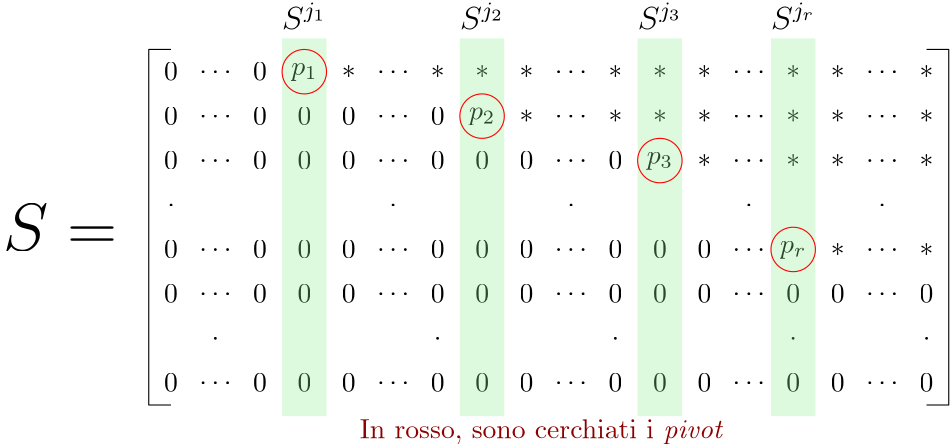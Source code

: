 <?xml version="1.0"?>
<!DOCTYPE ipe SYSTEM "ipe.dtd">
<ipe version="70218" creator="Ipe 7.2.28">
<info created="D:20231204204144" modified="D:20231204204905"/>
<ipestyle name="basic">
<symbol name="arrow/arc(spx)">
<path stroke="sym-stroke" fill="sym-stroke" pen="sym-pen">
0 0 m
-1 0.333 l
-1 -0.333 l
h
</path>
</symbol>
<symbol name="arrow/farc(spx)">
<path stroke="sym-stroke" fill="white" pen="sym-pen">
0 0 m
-1 0.333 l
-1 -0.333 l
h
</path>
</symbol>
<symbol name="arrow/ptarc(spx)">
<path stroke="sym-stroke" fill="sym-stroke" pen="sym-pen">
0 0 m
-1 0.333 l
-0.8 0 l
-1 -0.333 l
h
</path>
</symbol>
<symbol name="arrow/fptarc(spx)">
<path stroke="sym-stroke" fill="white" pen="sym-pen">
0 0 m
-1 0.333 l
-0.8 0 l
-1 -0.333 l
h
</path>
</symbol>
<symbol name="mark/circle(sx)" transformations="translations">
<path fill="sym-stroke">
0.6 0 0 0.6 0 0 e
0.4 0 0 0.4 0 0 e
</path>
</symbol>
<symbol name="mark/disk(sx)" transformations="translations">
<path fill="sym-stroke">
0.6 0 0 0.6 0 0 e
</path>
</symbol>
<symbol name="mark/fdisk(sfx)" transformations="translations">
<group>
<path fill="sym-fill">
0.5 0 0 0.5 0 0 e
</path>
<path fill="sym-stroke" fillrule="eofill">
0.6 0 0 0.6 0 0 e
0.4 0 0 0.4 0 0 e
</path>
</group>
</symbol>
<symbol name="mark/box(sx)" transformations="translations">
<path fill="sym-stroke" fillrule="eofill">
-0.6 -0.6 m
0.6 -0.6 l
0.6 0.6 l
-0.6 0.6 l
h
-0.4 -0.4 m
0.4 -0.4 l
0.4 0.4 l
-0.4 0.4 l
h
</path>
</symbol>
<symbol name="mark/square(sx)" transformations="translations">
<path fill="sym-stroke">
-0.6 -0.6 m
0.6 -0.6 l
0.6 0.6 l
-0.6 0.6 l
h
</path>
</symbol>
<symbol name="mark/fsquare(sfx)" transformations="translations">
<group>
<path fill="sym-fill">
-0.5 -0.5 m
0.5 -0.5 l
0.5 0.5 l
-0.5 0.5 l
h
</path>
<path fill="sym-stroke" fillrule="eofill">
-0.6 -0.6 m
0.6 -0.6 l
0.6 0.6 l
-0.6 0.6 l
h
-0.4 -0.4 m
0.4 -0.4 l
0.4 0.4 l
-0.4 0.4 l
h
</path>
</group>
</symbol>
<symbol name="mark/cross(sx)" transformations="translations">
<group>
<path fill="sym-stroke">
-0.43 -0.57 m
0.57 0.43 l
0.43 0.57 l
-0.57 -0.43 l
h
</path>
<path fill="sym-stroke">
-0.43 0.57 m
0.57 -0.43 l
0.43 -0.57 l
-0.57 0.43 l
h
</path>
</group>
</symbol>
<symbol name="arrow/fnormal(spx)">
<path stroke="sym-stroke" fill="white" pen="sym-pen">
0 0 m
-1 0.333 l
-1 -0.333 l
h
</path>
</symbol>
<symbol name="arrow/pointed(spx)">
<path stroke="sym-stroke" fill="sym-stroke" pen="sym-pen">
0 0 m
-1 0.333 l
-0.8 0 l
-1 -0.333 l
h
</path>
</symbol>
<symbol name="arrow/fpointed(spx)">
<path stroke="sym-stroke" fill="white" pen="sym-pen">
0 0 m
-1 0.333 l
-0.8 0 l
-1 -0.333 l
h
</path>
</symbol>
<symbol name="arrow/linear(spx)">
<path stroke="sym-stroke" pen="sym-pen">
-1 0.333 m
0 0 l
-1 -0.333 l
</path>
</symbol>
<symbol name="arrow/fdouble(spx)">
<path stroke="sym-stroke" fill="white" pen="sym-pen">
0 0 m
-1 0.333 l
-1 -0.333 l
h
-1 0 m
-2 0.333 l
-2 -0.333 l
h
</path>
</symbol>
<symbol name="arrow/double(spx)">
<path stroke="sym-stroke" fill="sym-stroke" pen="sym-pen">
0 0 m
-1 0.333 l
-1 -0.333 l
h
-1 0 m
-2 0.333 l
-2 -0.333 l
h
</path>
</symbol>
<symbol name="arrow/mid-normal(spx)">
<path stroke="sym-stroke" fill="sym-stroke" pen="sym-pen">
0.5 0 m
-0.5 0.333 l
-0.5 -0.333 l
h
</path>
</symbol>
<symbol name="arrow/mid-fnormal(spx)">
<path stroke="sym-stroke" fill="white" pen="sym-pen">
0.5 0 m
-0.5 0.333 l
-0.5 -0.333 l
h
</path>
</symbol>
<symbol name="arrow/mid-pointed(spx)">
<path stroke="sym-stroke" fill="sym-stroke" pen="sym-pen">
0.5 0 m
-0.5 0.333 l
-0.3 0 l
-0.5 -0.333 l
h
</path>
</symbol>
<symbol name="arrow/mid-fpointed(spx)">
<path stroke="sym-stroke" fill="white" pen="sym-pen">
0.5 0 m
-0.5 0.333 l
-0.3 0 l
-0.5 -0.333 l
h
</path>
</symbol>
<symbol name="arrow/mid-double(spx)">
<path stroke="sym-stroke" fill="sym-stroke" pen="sym-pen">
1 0 m
0 0.333 l
0 -0.333 l
h
0 0 m
-1 0.333 l
-1 -0.333 l
h
</path>
</symbol>
<symbol name="arrow/mid-fdouble(spx)">
<path stroke="sym-stroke" fill="white" pen="sym-pen">
1 0 m
0 0.333 l
0 -0.333 l
h
0 0 m
-1 0.333 l
-1 -0.333 l
h
</path>
</symbol>
<anglesize name="22.5 deg" value="22.5"/>
<anglesize name="30 deg" value="30"/>
<anglesize name="45 deg" value="45"/>
<anglesize name="60 deg" value="60"/>
<anglesize name="90 deg" value="90"/>
<arrowsize name="large" value="10"/>
<arrowsize name="small" value="5"/>
<arrowsize name="tiny" value="3"/>
<color name="blue" value="0 0 1"/>
<color name="brown" value="0.647 0.165 0.165"/>
<color name="darkblue" value="0 0 0.545"/>
<color name="darkcyan" value="0 0.545 0.545"/>
<color name="darkgray" value="0.663"/>
<color name="darkgreen" value="0 0.392 0"/>
<color name="darkmagenta" value="0.545 0 0.545"/>
<color name="darkorange" value="1 0.549 0"/>
<color name="darkred" value="0.545 0 0"/>
<color name="gold" value="1 0.843 0"/>
<color name="gray" value="0.745"/>
<color name="green" value="0 1 0"/>
<color name="lightblue" value="0.678 0.847 0.902"/>
<color name="lightcyan" value="0.878 1 1"/>
<color name="lightgray" value="0.827"/>
<color name="lightgreen" value="0.565 0.933 0.565"/>
<color name="lightyellow" value="1 1 0.878"/>
<color name="navy" value="0 0 0.502"/>
<color name="orange" value="1 0.647 0"/>
<color name="pink" value="1 0.753 0.796"/>
<color name="purple" value="0.627 0.125 0.941"/>
<color name="red" value="1 0 0"/>
<color name="seagreen" value="0.18 0.545 0.341"/>
<color name="turquoise" value="0.251 0.878 0.816"/>
<color name="violet" value="0.933 0.51 0.933"/>
<color name="yellow" value="1 1 0"/>
<dashstyle name="dash dot dotted" value="[4 2 1 2 1 2] 0"/>
<dashstyle name="dash dotted" value="[4 2 1 2] 0"/>
<dashstyle name="dashed" value="[4] 0"/>
<dashstyle name="dotted" value="[1 3] 0"/>
<gridsize name="10 pts (~3.5 mm)" value="10"/>
<gridsize name="14 pts (~5 mm)" value="14"/>
<gridsize name="16 pts (~6 mm)" value="16"/>
<gridsize name="20 pts (~7 mm)" value="20"/>
<gridsize name="28 pts (~10 mm)" value="28"/>
<gridsize name="32 pts (~12 mm)" value="32"/>
<gridsize name="4 pts" value="4"/>
<gridsize name="56 pts (~20 mm)" value="56"/>
<gridsize name="8 pts (~3 mm)" value="8"/>
<opacity name="10%" value="0.1"/>
<opacity name="30%" value="0.3"/>
<opacity name="50%" value="0.5"/>
<opacity name="75%" value="0.75"/>
<pen name="fat" value="1.2"/>
<pen name="heavier" value="0.8"/>
<pen name="ultrafat" value="2"/>
<symbolsize name="large" value="5"/>
<symbolsize name="small" value="2"/>
<symbolsize name="tiny" value="1.1"/>
<textsize name="Huge" value="\Huge"/>
<textsize name="LARGE" value="\LARGE"/>
<textsize name="Large" value="\Large"/>
<textsize name="footnote" value="\footnotesize"/>
<textsize name="huge" value="\huge"/>
<textsize name="large" value="\large"/>
<textsize name="script" value="\scriptsize"/>
<textsize name="small" value="\small"/>
<textsize name="tiny" value="\tiny"/>
<textstyle name="center" begin="\begin{center}" end="\end{center}"/>
<textstyle name="item" begin="\begin{itemize}\item{}" end="\end{itemize}"/>
<textstyle name="itemize" begin="\begin{itemize}" end="\end{itemize}"/>
<tiling name="falling" angle="-60" step="4" width="1"/>
<tiling name="rising" angle="30" step="4" width="1"/>
</ipestyle>
<page>
<layer name="alpha"/>
<view layers="alpha" active="alpha"/>
<text layer="alpha" transformations="translations" pos="120 760" stroke="black" type="label" width="4.981" height="6.42" depth="0" halign="center" valign="center" style="math">0</text>
<text matrix="1 0 0 1 16 0" transformations="translations" pos="120 760" stroke="black" type="label" width="11.623" height="1.052" depth="0" halign="center" valign="center" style="math">\dots</text>
<text matrix="1 0 0 1 32 0" transformations="translations" pos="120 760" stroke="black" type="label" width="4.981" height="6.42" depth="0" halign="center" valign="center" style="math">0</text>
<text matrix="1 0 0 1 48 0" transformations="translations" pos="120 760" stroke="black" type="label" width="9.482" height="4.297" depth="1.93" halign="center" valign="center" style="math">p_1</text>
<text matrix="1 0 0 1 0 -16" transformations="translations" pos="120 760" stroke="black" type="label" width="4.981" height="6.42" depth="0" halign="center" valign="center" style="math">0</text>
<text matrix="1 0 0 1 32 -16" transformations="translations" pos="120 760" stroke="black" type="label" width="4.981" height="6.42" depth="0" halign="center" valign="center" style="math">0</text>
<text matrix="1 0 0 1 16 -16" transformations="translations" pos="120 760" stroke="black" type="label" width="11.623" height="1.052" depth="0" halign="center" valign="center" style="math">\dots</text>
<text matrix="1 0 0 1 48 -16" transformations="translations" pos="120 760" stroke="black" type="label" width="4.981" height="6.42" depth="0" halign="center" valign="center" style="math">0</text>
<text matrix="1 0 0 1 64 0" transformations="translations" pos="120 760" stroke="black" type="label" width="4.981" height="4.635" depth="0" halign="center" valign="center" style="math">*</text>
<text matrix="1 0 0 1 64 -16" transformations="translations" pos="120 760" stroke="black" type="label" width="4.981" height="6.42" depth="0" halign="center" valign="center" style="math">0</text>
<text matrix="1 0 0 1 80 0" transformations="translations" pos="120 760" stroke="black" type="label" width="11.623" height="1.052" depth="0" halign="center" valign="center" style="math">\dots</text>
<text matrix="1 0 0 1 80 -16" transformations="translations" pos="120 760" stroke="black" type="label" width="11.623" height="1.052" depth="0" halign="center" valign="center" style="math">\dots</text>
<text matrix="1 0 0 1 96 0" transformations="translations" pos="120 760" stroke="black" type="label" width="4.981" height="4.635" depth="0" halign="center" valign="center" style="math">*</text>
<text matrix="1 0 0 1 96 -16" transformations="translations" pos="120 760" stroke="black" type="label" width="4.981" height="6.42" depth="0" halign="center" valign="center" style="math">0</text>
<text matrix="1 0 0 1 112 -16" transformations="translations" pos="120 760" stroke="black" type="label" width="9.482" height="4.297" depth="1.93" halign="center" valign="center" style="math">p_2</text>
<text matrix="1 0 0 1 112 0" transformations="translations" pos="120 760" stroke="black" type="label" width="4.981" height="4.635" depth="0" halign="center" valign="center" style="math">*</text>
<text matrix="1 0 0 1 128 -16" transformations="translations" pos="120 760" stroke="black" type="label" width="4.981" height="4.635" depth="0" halign="center" valign="center" style="math">*</text>
<text matrix="1 0 0 1 144 -16" transformations="translations" pos="120 760" stroke="black" type="label" width="11.623" height="1.052" depth="0" halign="center" valign="center" style="math">\dots</text>
<text matrix="1 0 0 1 160 -16" transformations="translations" pos="120 760" stroke="black" type="label" width="4.981" height="4.635" depth="0" halign="center" valign="center" style="math">*</text>
<text matrix="1 0 0 1 128 0" transformations="translations" pos="120 760" stroke="black" type="label" width="4.981" height="4.635" depth="0" halign="center" valign="center" style="math">*</text>
<text matrix="1 0 0 1 144 0" transformations="translations" pos="120 760" stroke="black" type="label" width="11.623" height="1.052" depth="0" halign="center" valign="center" style="math">\dots</text>
<text matrix="1 0 0 1 160 0" transformations="translations" pos="120 760" stroke="black" type="label" width="4.981" height="4.635" depth="0" halign="center" valign="center" style="math">*</text>
<text matrix="1 0 0 1 0 -32" transformations="translations" pos="120 760" stroke="black" type="label" width="4.981" height="6.42" depth="0" halign="center" valign="center" style="math">0</text>
<text matrix="1 0 0 1 32 -32" transformations="translations" pos="120 760" stroke="black" type="label" width="4.981" height="6.42" depth="0" halign="center" valign="center" style="math">0</text>
<text matrix="1 0 0 1 16 -32" transformations="translations" pos="120 760" stroke="black" type="label" width="11.623" height="1.052" depth="0" halign="center" valign="center" style="math">\dots</text>
<text matrix="1 0 0 1 48 -32" transformations="translations" pos="120 760" stroke="black" type="label" width="4.981" height="6.42" depth="0" halign="center" valign="center" style="math">0</text>
<text matrix="1 0 0 1 64 -32" transformations="translations" pos="120 760" stroke="black" type="label" width="4.981" height="6.42" depth="0" halign="center" valign="center" style="math">0</text>
<text matrix="1 0 0 1 80 -32" transformations="translations" pos="120 760" stroke="black" type="label" width="11.623" height="1.052" depth="0" halign="center" valign="center" style="math">\dots</text>
<text matrix="1 0 0 1 96 -32" transformations="translations" pos="120 760" stroke="black" type="label" width="4.981" height="6.42" depth="0" halign="center" valign="center" style="math">0</text>
<text matrix="1 0 0 1 112 -32" transformations="translations" pos="120 760" stroke="black" type="label" width="4.981" height="6.42" depth="0" halign="center" valign="center" style="math">0</text>
<text matrix="1 0 0 1 128 -32" transformations="translations" pos="120 760" stroke="black" type="label" width="4.981" height="6.42" depth="0" halign="center" valign="center" style="math">0</text>
<text matrix="1 0 0 1 144 -32" transformations="translations" pos="120 760" stroke="black" type="label" width="11.623" height="1.052" depth="0" halign="center" valign="center" style="math">\dots</text>
<text matrix="1 0 0 1 160 -32" transformations="translations" pos="120 760" stroke="black" type="label" width="4.981" height="6.42" depth="0" halign="center" valign="center" style="math">0</text>
<text matrix="1 0 0 1 176 -32" transformations="translations" pos="120 760" stroke="black" type="label" width="9.482" height="4.297" depth="1.93" halign="center" valign="center" style="math">p_3</text>
<text matrix="1 0 0 1 176 -16" transformations="translations" pos="120 760" stroke="black" type="label" width="4.981" height="4.635" depth="0" halign="center" valign="center" style="math">*</text>
<text matrix="1 0 0 1 176 0" transformations="translations" pos="120 760" stroke="black" type="label" width="4.981" height="4.635" depth="0" halign="center" valign="center" style="math">*</text>
<text matrix="1 0 0 1 192 -16" transformations="translations" pos="120 760" stroke="black" type="label" width="4.981" height="4.635" depth="0" halign="center" valign="center" style="math">*</text>
<text matrix="1 0 0 1 192 0" transformations="translations" pos="120 760" stroke="black" type="label" width="4.981" height="4.635" depth="0" halign="center" valign="center" style="math">*</text>
<text matrix="1 0 0 1 192 -32" transformations="translations" pos="120 760" stroke="black" type="label" width="4.981" height="4.635" depth="0" halign="center" valign="center" style="math">*</text>
<text matrix="1 0 0 1 208 0" transformations="translations" pos="120 760" stroke="black" type="label" width="11.623" height="1.052" depth="0" halign="center" valign="center" style="math">\dots</text>
<text matrix="1 0 0 1 208 -16" transformations="translations" pos="120 760" stroke="black" type="label" width="11.623" height="1.052" depth="0" halign="center" valign="center" style="math">\dots</text>
<text matrix="1 0 0 1 208 -32" transformations="translations" pos="120 760" stroke="black" type="label" width="11.623" height="1.052" depth="0" halign="center" valign="center" style="math">\dots</text>
<text matrix="1 0 0 1 0 -48" transformations="translations" pos="120 760" stroke="black" type="label" width="2.767" height="1.052" depth="0" halign="center" valign="center" style="math">.</text>
<text matrix="1 0 0 1 224 -16" transformations="translations" pos="120 760" stroke="black" type="label" width="4.981" height="4.635" depth="0" halign="center" valign="center" style="math">*</text>
<text matrix="1 0 0 1 224 0" transformations="translations" pos="120 760" stroke="black" type="label" width="4.981" height="4.635" depth="0" halign="center" valign="center" style="math">* </text>
<text matrix="1 0 0 1 224 -32" transformations="translations" pos="120 760" stroke="black" type="label" width="4.981" height="4.635" depth="0" halign="center" valign="center" style="math">*</text>
<text matrix="1 0 0 1 0 -64" transformations="translations" pos="120 760" stroke="black" type="label" width="4.981" height="6.42" depth="0" halign="center" valign="center" style="math">0</text>
<text matrix="1 0 0 1 32 -64" transformations="translations" pos="120 760" stroke="black" type="label" width="4.981" height="6.42" depth="0" halign="center" valign="center" style="math">0</text>
<text matrix="1 0 0 1 16 -64" transformations="translations" pos="120 760" stroke="black" type="label" width="11.623" height="1.052" depth="0" halign="center" valign="center" style="math">\dots</text>
<text matrix="1 0 0 1 48 -64" transformations="translations" pos="120 760" stroke="black" type="label" width="4.981" height="6.42" depth="0" halign="center" valign="center" style="math">0</text>
<text matrix="1 0 0 1 64 -64" transformations="translations" pos="120 760" stroke="black" type="label" width="4.981" height="6.42" depth="0" halign="center" valign="center" style="math">0</text>
<text matrix="1 0 0 1 80 -64" transformations="translations" pos="120 760" stroke="black" type="label" width="11.623" height="1.052" depth="0" halign="center" valign="center" style="math">\dots</text>
<text matrix="1 0 0 1 96 -64" transformations="translations" pos="120 760" stroke="black" type="label" width="4.981" height="6.42" depth="0" halign="center" valign="center" style="math">0</text>
<text matrix="1 0 0 1 112 -64" transformations="translations" pos="120 760" stroke="black" type="label" width="4.981" height="6.42" depth="0" halign="center" valign="center" style="math">0</text>
<text matrix="1 0 0 1 128 -64" transformations="translations" pos="120 760" stroke="black" type="label" width="4.981" height="6.42" depth="0" halign="center" valign="center" style="math">0</text>
<text matrix="1 0 0 1 144 -64" transformations="translations" pos="120 760" stroke="black" type="label" width="11.623" height="1.052" depth="0" halign="center" valign="center" style="math">\dots</text>
<text matrix="1 0 0 1 160 -64" transformations="translations" pos="120 760" stroke="black" type="label" width="4.981" height="6.42" depth="0" halign="center" valign="center" style="math">0</text>
<text matrix="1 0 0 1 224 -64" transformations="translations" pos="120 760" stroke="black" type="label" width="9.424" height="4.297" depth="1.93" halign="center" valign="center" style="math">p_r</text>
<text matrix="1 0 0 1 176 -64" transformations="translations" pos="120 760" stroke="black" type="label" width="4.981" height="6.42" depth="0" halign="center" valign="center" style="math">0</text>
<text matrix="1 0 0 1 192 -64" transformations="translations" pos="120 760" stroke="black" type="label" width="4.981" height="6.42" depth="0" halign="center" valign="center" style="math">0</text>
<text matrix="1 0 0 1 208 -64" transformations="translations" pos="120 760" stroke="black" type="label" width="11.623" height="1.052" depth="0" halign="center" valign="center" style="math">\dots</text>
<text matrix="1 0 0 1 240 -16" transformations="translations" pos="120 760" stroke="black" type="label" width="4.981" height="4.635" depth="0" halign="center" valign="center" style="math">*</text>
<text matrix="1 0 0 1 240 0" transformations="translations" pos="120 760" stroke="black" type="label" width="4.981" height="4.635" depth="0" halign="center" valign="center" style="math">*</text>
<text matrix="1 0 0 1 240 -32" transformations="translations" pos="120 760" stroke="black" type="label" width="4.981" height="4.635" depth="0" halign="center" valign="center" style="math">*</text>
<text matrix="1 0 0 1 240 -64" transformations="translations" pos="120 760" stroke="black" type="label" width="4.981" height="4.635" depth="0" halign="center" valign="center" style="math">*</text>
<text matrix="1 0 0 1 272 -16" transformations="translations" pos="120 760" stroke="black" type="label" width="4.981" height="4.635" depth="0" halign="center" valign="center" style="math">*</text>
<text matrix="1 0 0 1 272 0" transformations="translations" pos="120 760" stroke="black" type="label" width="4.981" height="4.635" depth="0" halign="center" valign="center" style="math">*</text>
<text matrix="1 0 0 1 272 -32" transformations="translations" pos="120 760" stroke="black" type="label" width="4.981" height="4.635" depth="0" halign="center" valign="center" style="math">*</text>
<text matrix="1 0 0 1 272 -64" transformations="translations" pos="120 760" stroke="black" type="label" width="4.981" height="4.635" depth="0" halign="center" valign="center" style="math">*</text>
<text matrix="1 0 0 1 256 0" transformations="translations" pos="120 760" stroke="black" type="label" width="11.623" height="1.052" depth="0" halign="center" valign="center" style="math">\dots</text>
<text matrix="1 0 0 1 256 -16" transformations="translations" pos="120 760" stroke="black" type="label" width="11.623" height="1.052" depth="0" halign="center" valign="center" style="math">\dots</text>
<text matrix="1 0 0 1 256 -32" transformations="translations" pos="120 760" stroke="black" type="label" width="11.623" height="1.052" depth="0" halign="center" valign="center" style="math">\dots</text>
<text matrix="1 0 0 1 256 -64" transformations="translations" pos="120 760" stroke="black" type="label" width="11.623" height="1.052" depth="0" halign="center" valign="center" style="math">\dots</text>
<text matrix="1 0 0 1 0 -80" transformations="translations" pos="120 760" stroke="black" type="label" width="4.981" height="6.42" depth="0" halign="center" valign="center" style="math">0</text>
<text matrix="1 0 0 1 32 -80" transformations="translations" pos="120 760" stroke="black" type="label" width="4.981" height="6.42" depth="0" halign="center" valign="center" style="math">0</text>
<text matrix="1 0 0 1 16 -80" transformations="translations" pos="120 760" stroke="black" type="label" width="11.623" height="1.052" depth="0" halign="center" valign="center" style="math">\dots</text>
<text matrix="1 0 0 1 48 -80" transformations="translations" pos="120 760" stroke="black" type="label" width="4.981" height="6.42" depth="0" halign="center" valign="center" style="math">0</text>
<text matrix="1 0 0 1 64 -80" transformations="translations" pos="120 760" stroke="black" type="label" width="4.981" height="6.42" depth="0" halign="center" valign="center" style="math">0</text>
<text matrix="1 0 0 1 80 -80" transformations="translations" pos="120 760" stroke="black" type="label" width="11.623" height="1.052" depth="0" halign="center" valign="center" style="math">\dots</text>
<text matrix="1 0 0 1 96 -80" transformations="translations" pos="120 760" stroke="black" type="label" width="4.981" height="6.42" depth="0" halign="center" valign="center" style="math">0</text>
<text matrix="1 0 0 1 112 -80" transformations="translations" pos="120 760" stroke="black" type="label" width="4.981" height="6.42" depth="0" halign="center" valign="center" style="math">0</text>
<text matrix="1 0 0 1 128 -80" transformations="translations" pos="120 760" stroke="black" type="label" width="4.981" height="6.42" depth="0" halign="center" valign="center" style="math">0</text>
<text matrix="1 0 0 1 144 -80" transformations="translations" pos="120 760" stroke="black" type="label" width="11.623" height="1.052" depth="0" halign="center" valign="center" style="math">\dots</text>
<text matrix="1 0 0 1 160 -80" transformations="translations" pos="120 760" stroke="black" type="label" width="4.981" height="6.42" depth="0" halign="center" valign="center" style="math">0</text>
<text matrix="1 0 0 1 176 -80" transformations="translations" pos="120 760" stroke="black" type="label" width="4.981" height="6.42" depth="0" halign="center" valign="center" style="math">0</text>
<text matrix="1 0 0 1 192 -80" transformations="translations" pos="120 760" stroke="black" type="label" width="4.981" height="6.42" depth="0" halign="center" valign="center" style="math">0</text>
<text matrix="1 0 0 1 208 -80" transformations="translations" pos="120 760" stroke="black" type="label" width="11.623" height="1.052" depth="0" halign="center" valign="center" style="math">\dots</text>
<text matrix="1 0 0 1 240 -80" transformations="translations" pos="120 760" stroke="black" type="label" width="4.981" height="6.42" depth="0" halign="center" valign="center" style="math">0</text>
<text matrix="1 0 0 1 272 -80" transformations="translations" pos="120 760" stroke="black" type="label" width="4.981" height="6.42" depth="0" halign="center" valign="center" style="math">0</text>
<text matrix="1 0 0 1 256 -80" transformations="translations" pos="120 760" stroke="black" type="label" width="11.623" height="1.052" depth="0" halign="center" valign="center" style="math">\dots</text>
<text matrix="1 0 0 1 224 -80" transformations="translations" pos="120 760" stroke="black" type="label" width="4.981" height="6.42" depth="0" halign="center" valign="center" style="math">0</text>
<text matrix="1 0 0 1 80 -48" transformations="translations" pos="120 760" stroke="black" type="label" width="2.767" height="1.052" depth="0" halign="center" valign="center" style="math">.</text>
<text matrix="1 0 0 1 144 -48" transformations="translations" pos="120 760" stroke="black" type="label" width="2.767" height="1.052" depth="0" halign="center" valign="center" style="math">.</text>
<text matrix="1 0 0 1 208 -48" transformations="translations" pos="120 760" stroke="black" type="label" width="2.767" height="1.052" depth="0" halign="center" valign="center" style="math">.</text>
<text matrix="1 0 0 1 256 -48" transformations="translations" pos="120 760" stroke="black" type="label" width="2.767" height="1.052" depth="0" halign="center" valign="center" style="math">.</text>
<text matrix="1 0 0 1 16 -96" transformations="translations" pos="120 760" stroke="black" type="label" width="2.767" height="1.052" depth="0" halign="center" valign="center" style="math">.</text>
<text matrix="1 0 0 1 96 -96" transformations="translations" pos="120 760" stroke="black" type="label" width="2.767" height="1.052" depth="0" halign="center" valign="center" style="math">.</text>
<text matrix="1 0 0 1 160 -96" transformations="translations" pos="120 760" stroke="black" type="label" width="2.767" height="1.052" depth="0" halign="center" valign="center" style="math">.</text>
<text matrix="1 0 0 1 224 -96" transformations="translations" pos="120 760" stroke="black" type="label" width="2.767" height="1.052" depth="0" halign="center" valign="center" style="math">.</text>
<text matrix="1 0 0 1 272 -96" transformations="translations" pos="120 760" stroke="black" type="label" width="2.767" height="1.052" depth="0" halign="center" valign="center" style="math">.</text>
<text matrix="1 0 0 1 0 -112" transformations="translations" pos="120 760" stroke="black" type="label" width="4.981" height="6.42" depth="0" halign="center" valign="center" style="math">0</text>
<text matrix="1 0 0 1 32 -112" transformations="translations" pos="120 760" stroke="black" type="label" width="4.981" height="6.42" depth="0" halign="center" valign="center" style="math">0</text>
<text matrix="1 0 0 1 16 -112" transformations="translations" pos="120 760" stroke="black" type="label" width="11.623" height="1.052" depth="0" halign="center" valign="center" style="math">\dots</text>
<text matrix="1 0 0 1 48 -112" transformations="translations" pos="120 760" stroke="black" type="label" width="4.981" height="6.42" depth="0" halign="center" valign="center" style="math">0</text>
<text matrix="1 0 0 1 64 -112" transformations="translations" pos="120 760" stroke="black" type="label" width="4.981" height="6.42" depth="0" halign="center" valign="center" style="math">0</text>
<text matrix="1 0 0 1 80 -112" transformations="translations" pos="120 760" stroke="black" type="label" width="11.623" height="1.052" depth="0" halign="center" valign="center" style="math">\dots</text>
<text matrix="1 0 0 1 96 -112" transformations="translations" pos="120 760" stroke="black" type="label" width="4.981" height="6.42" depth="0" halign="center" valign="center" style="math">0</text>
<text matrix="1 0 0 1 112 -112" transformations="translations" pos="120 760" stroke="black" type="label" width="4.981" height="6.42" depth="0" halign="center" valign="center" style="math">0</text>
<text matrix="1 0 0 1 128 -112" transformations="translations" pos="120 760" stroke="black" type="label" width="4.981" height="6.42" depth="0" halign="center" valign="center" style="math">0 </text>
<text matrix="1 0 0 1 144 -112" transformations="translations" pos="120 760" stroke="black" type="label" width="11.623" height="1.052" depth="0" halign="center" valign="center" style="math">\dots</text>
<text matrix="1 0 0 1 160 -112" transformations="translations" pos="120 760" stroke="black" type="label" width="4.981" height="6.42" depth="0" halign="center" valign="center" style="math">0</text>
<text matrix="1 0 0 1 176 -112" transformations="translations" pos="120 760" stroke="black" type="label" width="4.981" height="6.42" depth="0" halign="center" valign="center" style="math">0</text>
<text matrix="1 0 0 1 192 -112" transformations="translations" pos="120 760" stroke="black" type="label" width="4.981" height="6.42" depth="0" halign="center" valign="center" style="math">0</text>
<text matrix="1 0 0 1 208 -112" transformations="translations" pos="120 760" stroke="black" type="label" width="11.623" height="1.052" depth="0" halign="center" valign="center" style="math">\dots</text>
<text matrix="1 0 0 1 240 -112" transformations="translations" pos="120 760" stroke="black" type="label" width="4.981" height="6.42" depth="0" halign="center" valign="center" style="math">0</text>
<text matrix="1 0 0 1 272 -112" transformations="translations" pos="120 760" stroke="black" type="label" width="4.981" height="6.42" depth="0" halign="center" valign="center" style="math">0</text>
<text matrix="1 0 0 1 256 -112" transformations="translations" pos="120 760" stroke="black" type="label" width="11.623" height="1.052" depth="0" halign="center" valign="center" style="math">\dots</text>
<text matrix="1 0 0 1 224 -112" transformations="translations" pos="120 760" stroke="black" type="label" width="4.981" height="6.42" depth="0" halign="center" valign="center" style="math">0</text>
<path stroke="black">
120 640 m
112 640 l
112 768 l
120 768 l
</path>
<path stroke="black">
392 768 m
400 768 l
400 640 l
392 640 l
</path>
<text matrix="1 0 0 1 -40 -56" transformations="translations" pos="120 760" stroke="black" type="label" width="41.098" height="16.938" depth="0" halign="center" valign="center" size="Huge" style="math">S=</text>
<path fill="lightgreen" opacity="30%" stroke-opacity="opaque">
160 772 m
160 636 l
176 636 l
176 772 l
h
</path>
<path matrix="1 0 0 1 64 0" fill="lightgreen" opacity="30%" stroke-opacity="opaque">
160 772 m
160 636 l
176 636 l
176 772 l
h
</path>
<path matrix="1 0 0 1 128 0" fill="lightgreen" opacity="30%" stroke-opacity="opaque">
160 772 m
160 636 l
176 636 l
176 772 l
h
</path>
<path matrix="1 0 0 1 176 0" fill="lightgreen" opacity="30%" stroke-opacity="opaque">
160 772 m
160 636 l
176 636 l
176 772 l
h
</path>
<text matrix="1 0 0 1 48 20" transformations="translations" pos="120 760" stroke="black" type="label" width="15.969" height="9.607" depth="0" halign="center" valign="center" size="large" style="math">S^{j_1}</text>
<text matrix="1 0 0 1 112 20" transformations="translations" pos="120 760" stroke="black" type="label" width="15.969" height="9.607" depth="0" halign="center" valign="center" size="large" style="math">S^{j_2}</text>
<text matrix="1 0 0 1 176 20" transformations="translations" pos="120 760" stroke="black" type="label" width="15.969" height="9.607" depth="0" halign="center" valign="center" size="large" style="math">S^{j_3}</text>
<text matrix="1 0 0 1 224 20" transformations="translations" pos="120 760" stroke="black" type="label" width="15.976" height="9.607" depth="0" halign="center" valign="center" size="large" style="math">S^{j_r}</text>
<path stroke="red" opacity="30%" stroke-opacity="opaque">
8 0 0 8 168 760 e
</path>
<path stroke="red" opacity="30%" stroke-opacity="opaque">
8 0 0 8 232 744 e
</path>
<path stroke="red" opacity="30%" stroke-opacity="opaque">
8 0 0 8 296 728 e
</path>
<path stroke="red" opacity="30%" stroke-opacity="opaque">
8 0 0 8 344 696 e
</path>
<text matrix="1 0 0 1 -68 0" transformations="translations" pos="256 628" stroke="darkred" type="label" width="131.334" height="6.926" depth="1.93" valign="baseline">In rosso, sono cerchiati i \textit{pivot}</text>
</page>
</ipe>
